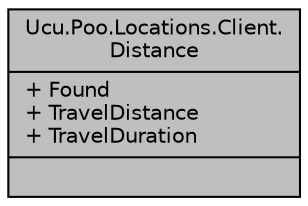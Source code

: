 digraph "Ucu.Poo.Locations.Client.Distance"
{
 // INTERACTIVE_SVG=YES
 // LATEX_PDF_SIZE
  edge [fontname="Helvetica",fontsize="10",labelfontname="Helvetica",labelfontsize="10"];
  node [fontname="Helvetica",fontsize="10",shape=record];
  Node1 [label="{Ucu.Poo.Locations.Client.\lDistance\n|+ Found\l+ TravelDistance\l+ TravelDuration\l|}",height=0.2,width=0.4,color="black", fillcolor="grey75", style="filled", fontcolor="black",tooltip="Representa la distancia entre las coordenas o las direcciones de origen y destino retornada en los mé..."];
}
